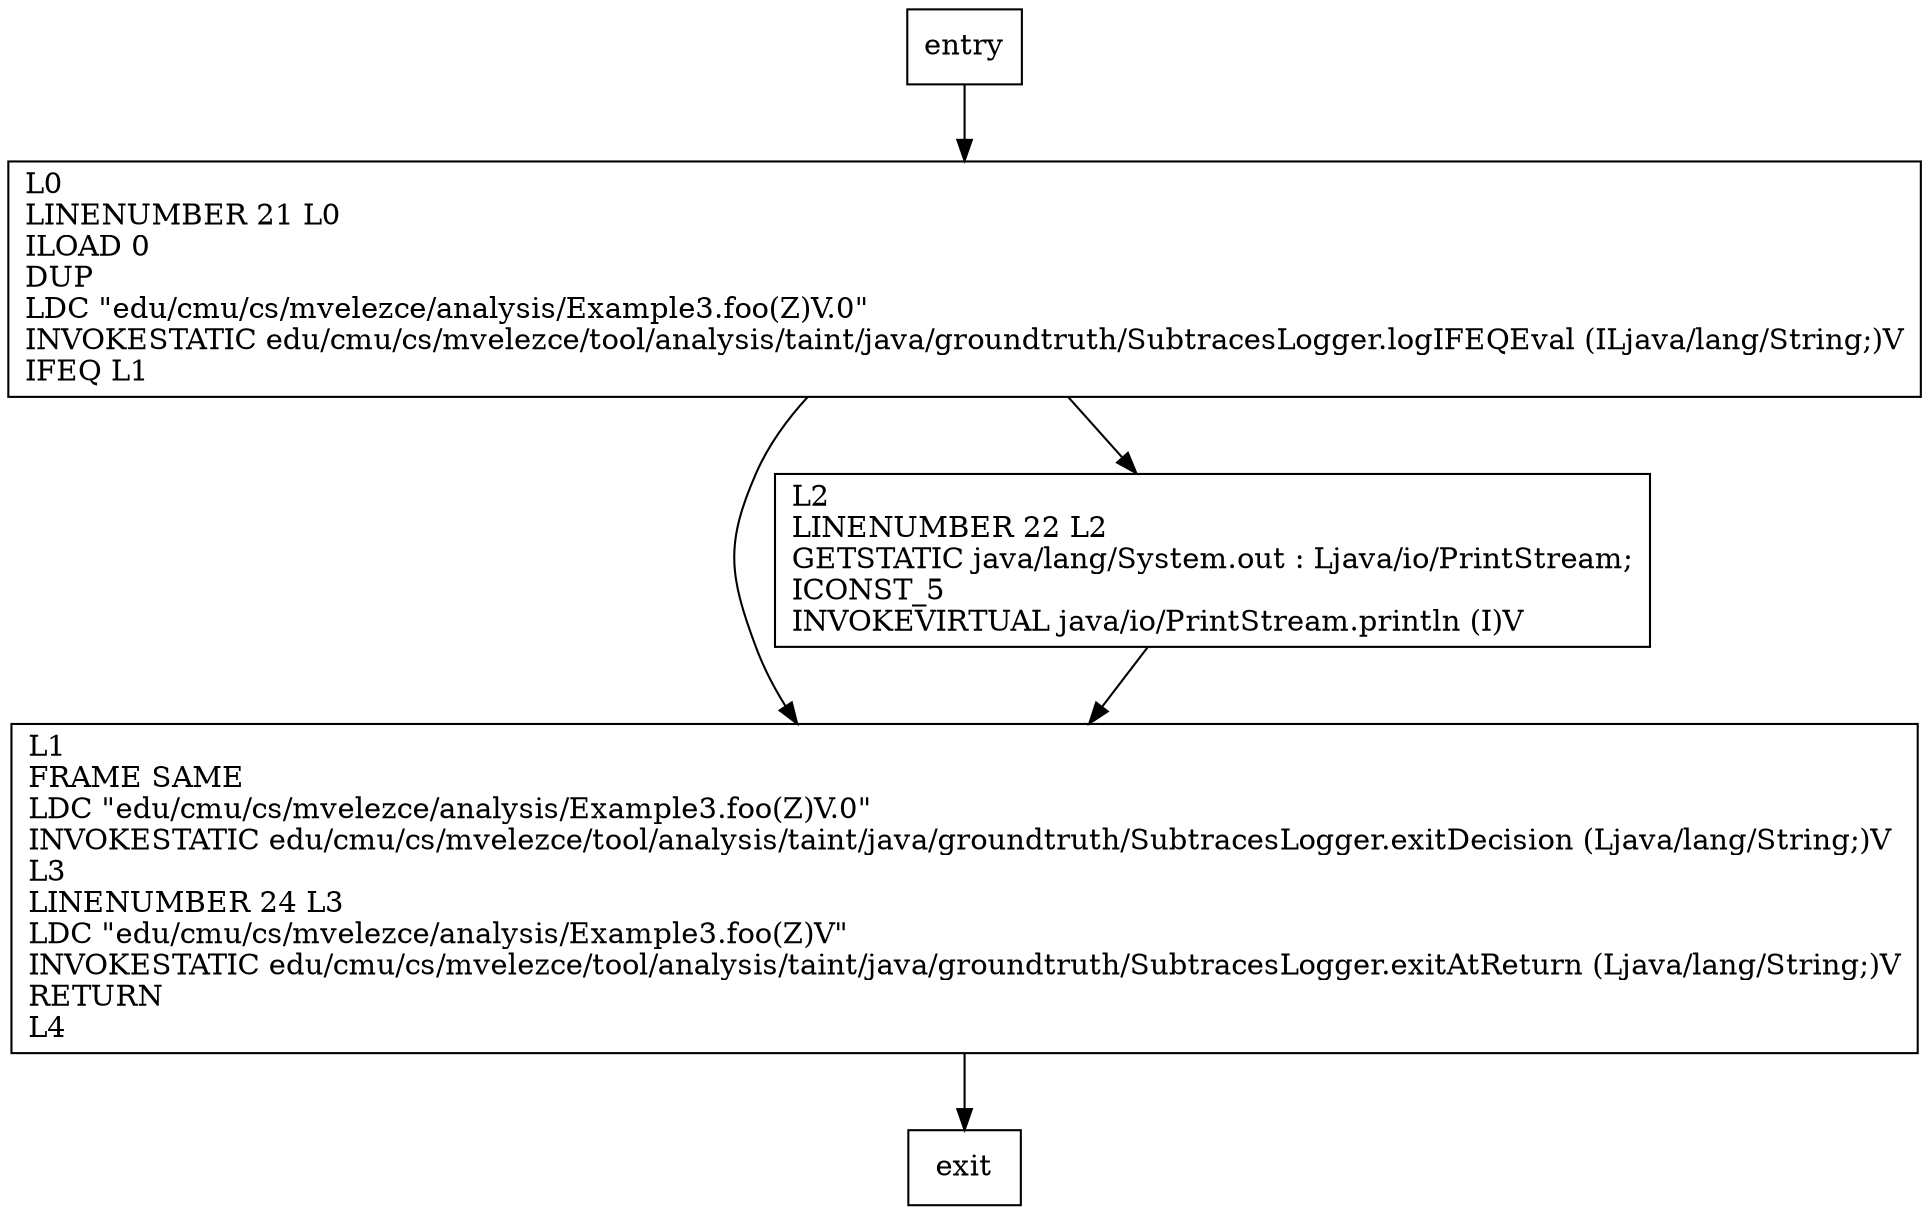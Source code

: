 digraph foo {
node [shape=record];
1924594328 [label="L0\lLINENUMBER 21 L0\lILOAD 0\lDUP\lLDC \"edu/cmu/cs/mvelezce/analysis/Example3.foo(Z)V.0\"\lINVOKESTATIC edu/cmu/cs/mvelezce/tool/analysis/taint/java/groundtruth/SubtracesLogger.logIFEQEval (ILjava/lang/String;)V\lIFEQ L1\l"];
1720942988 [label="L1\lFRAME SAME\lLDC \"edu/cmu/cs/mvelezce/analysis/Example3.foo(Z)V.0\"\lINVOKESTATIC edu/cmu/cs/mvelezce/tool/analysis/taint/java/groundtruth/SubtracesLogger.exitDecision (Ljava/lang/String;)V\lL3\lLINENUMBER 24 L3\lLDC \"edu/cmu/cs/mvelezce/analysis/Example3.foo(Z)V\"\lINVOKESTATIC edu/cmu/cs/mvelezce/tool/analysis/taint/java/groundtruth/SubtracesLogger.exitAtReturn (Ljava/lang/String;)V\lRETURN\lL4\l"];
405975286 [label="L2\lLINENUMBER 22 L2\lGETSTATIC java/lang/System.out : Ljava/io/PrintStream;\lICONST_5\lINVOKEVIRTUAL java/io/PrintStream.println (I)V\l"];
entry;
exit;
entry -> 1924594328;
1924594328 -> 1720942988;
1924594328 -> 405975286;
1720942988 -> exit;
405975286 -> 1720942988;
}
